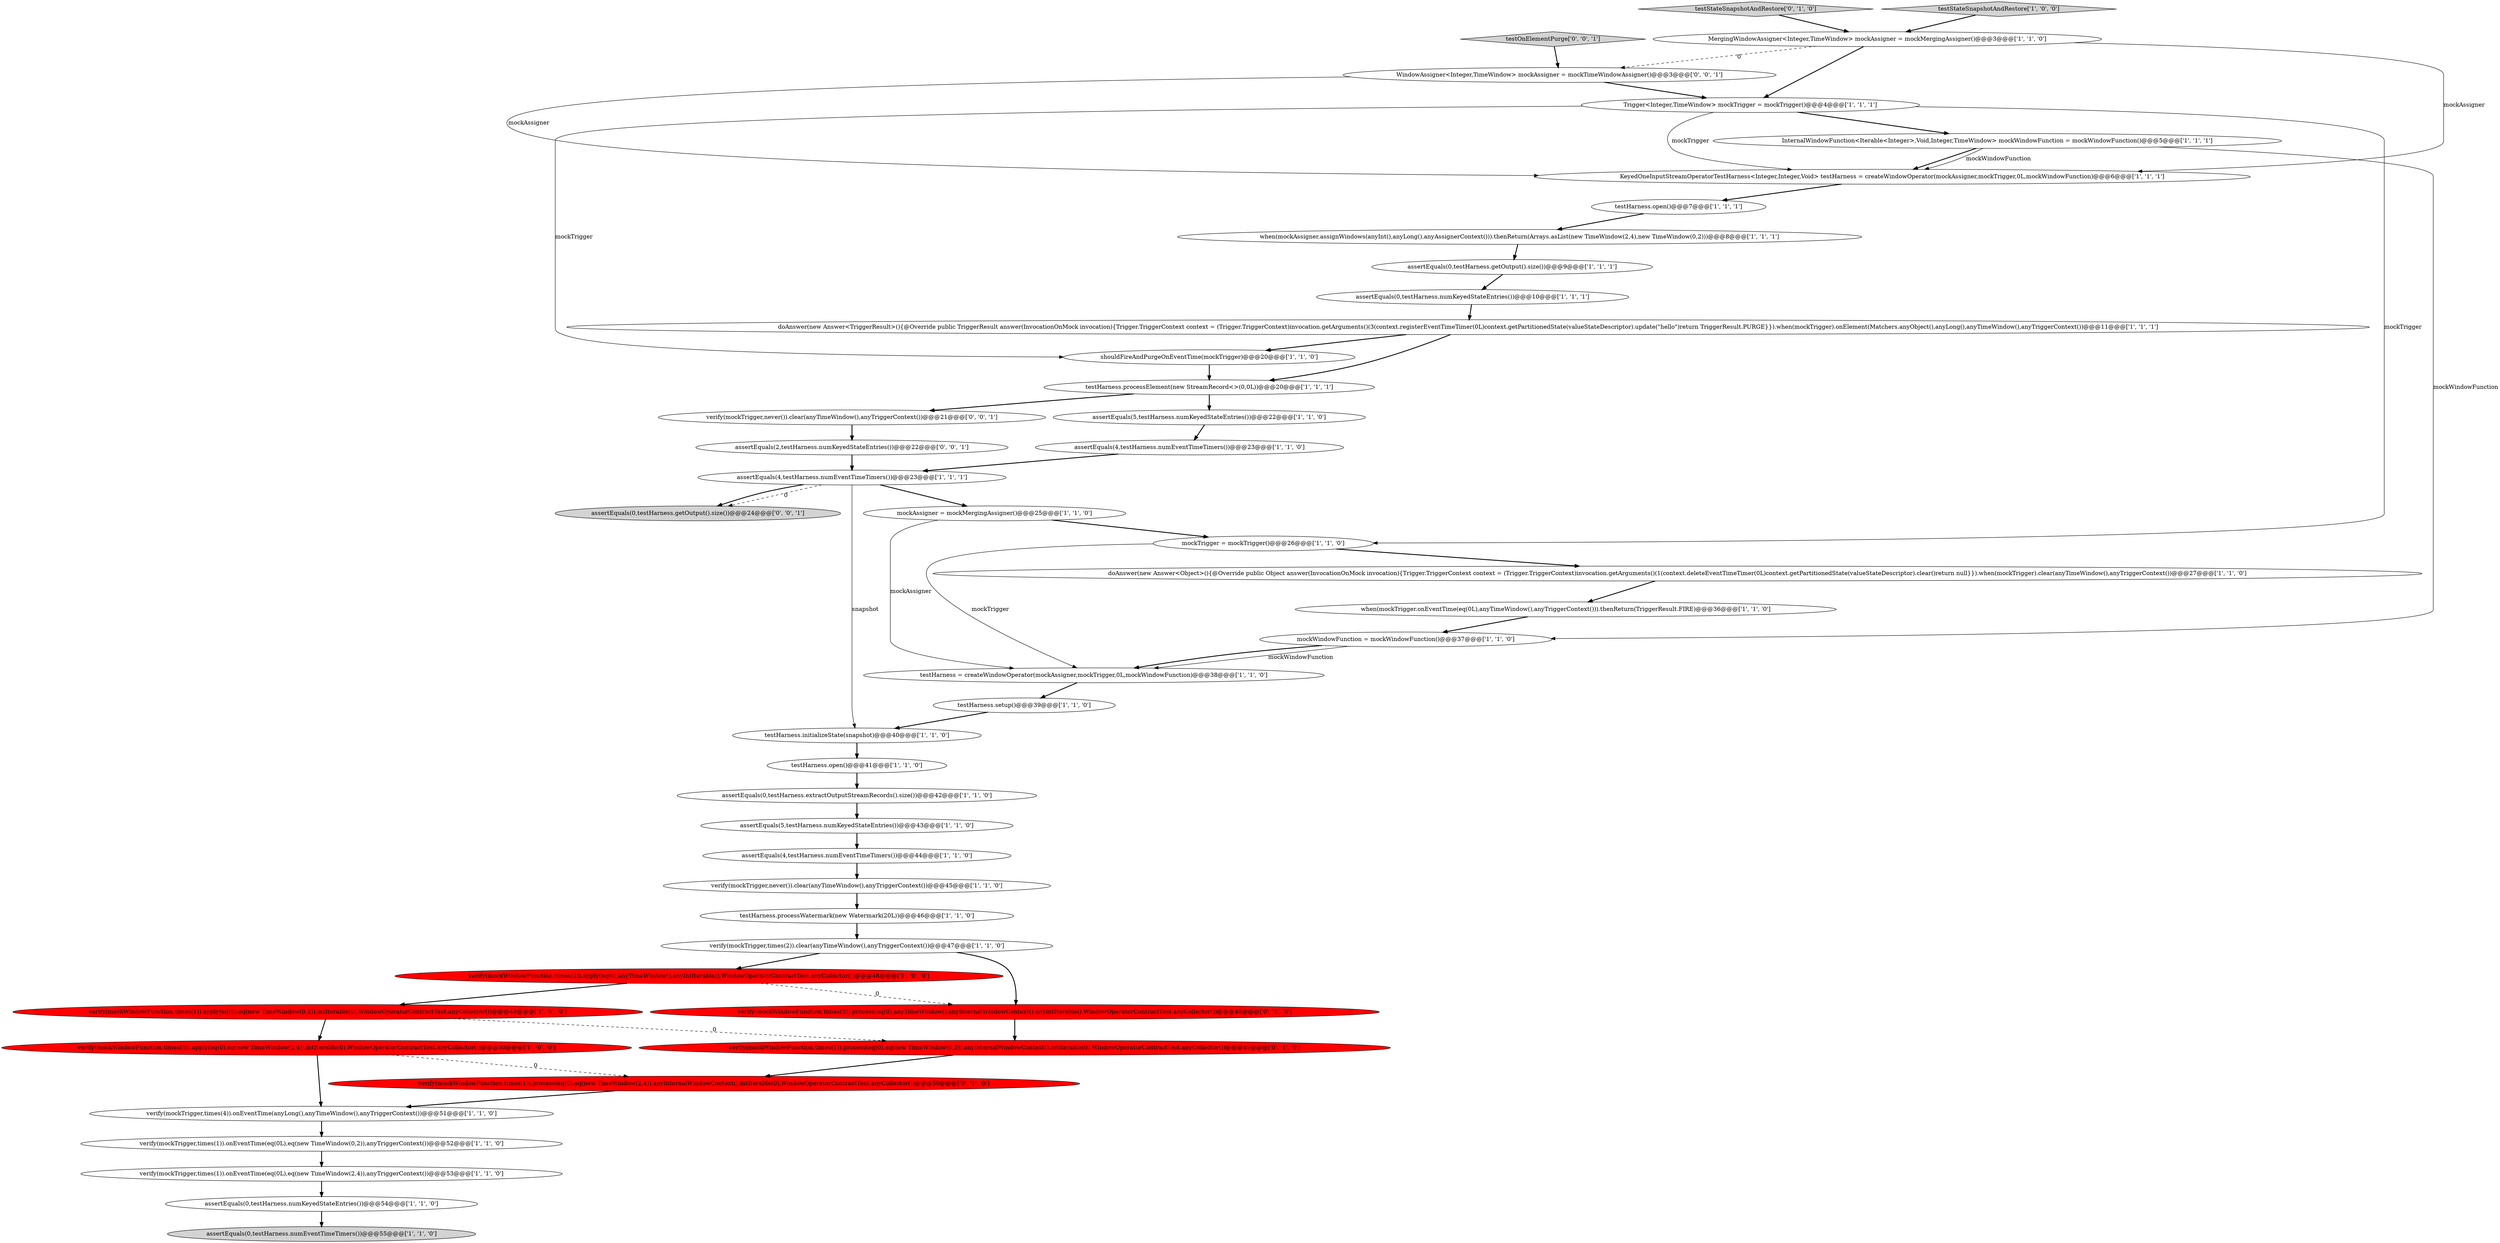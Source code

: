 digraph {
26 [style = filled, label = "testHarness = createWindowOperator(mockAssigner,mockTrigger,0L,mockWindowFunction)@@@38@@@['1', '1', '0']", fillcolor = white, shape = ellipse image = "AAA0AAABBB1BBB"];
7 [style = filled, label = "assertEquals(5,testHarness.numKeyedStateEntries())@@@22@@@['1', '1', '0']", fillcolor = white, shape = ellipse image = "AAA0AAABBB1BBB"];
35 [style = filled, label = "assertEquals(4,testHarness.numEventTimeTimers())@@@44@@@['1', '1', '0']", fillcolor = white, shape = ellipse image = "AAA0AAABBB1BBB"];
39 [style = filled, label = "verify(mockWindowFunction,times(2)).process(eq(0),anyTimeWindow(),anyInternalWindowContext(),anyIntIterable(),WindowOperatorContractTest.anyCollector())@@@48@@@['0', '1', '0']", fillcolor = red, shape = ellipse image = "AAA1AAABBB2BBB"];
27 [style = filled, label = "mockTrigger = mockTrigger()@@@26@@@['1', '1', '0']", fillcolor = white, shape = ellipse image = "AAA0AAABBB1BBB"];
33 [style = filled, label = "testHarness.initializeState(snapshot)@@@40@@@['1', '1', '0']", fillcolor = white, shape = ellipse image = "AAA0AAABBB1BBB"];
15 [style = filled, label = "shouldFireAndPurgeOnEventTime(mockTrigger)@@@20@@@['1', '1', '0']", fillcolor = white, shape = ellipse image = "AAA0AAABBB1BBB"];
29 [style = filled, label = "Trigger<Integer,TimeWindow> mockTrigger = mockTrigger()@@@4@@@['1', '1', '1']", fillcolor = white, shape = ellipse image = "AAA0AAABBB1BBB"];
25 [style = filled, label = "InternalWindowFunction<Iterable<Integer>,Void,Integer,TimeWindow> mockWindowFunction = mockWindowFunction()@@@5@@@['1', '1', '1']", fillcolor = white, shape = ellipse image = "AAA0AAABBB1BBB"];
2 [style = filled, label = "mockAssigner = mockMergingAssigner()@@@25@@@['1', '1', '0']", fillcolor = white, shape = ellipse image = "AAA0AAABBB1BBB"];
46 [style = filled, label = "verify(mockTrigger,never()).clear(anyTimeWindow(),anyTriggerContext())@@@21@@@['0', '0', '1']", fillcolor = white, shape = ellipse image = "AAA0AAABBB3BBB"];
11 [style = filled, label = "MergingWindowAssigner<Integer,TimeWindow> mockAssigner = mockMergingAssigner()@@@3@@@['1', '1', '0']", fillcolor = white, shape = ellipse image = "AAA0AAABBB1BBB"];
9 [style = filled, label = "assertEquals(0,testHarness.numKeyedStateEntries())@@@10@@@['1', '1', '1']", fillcolor = white, shape = ellipse image = "AAA0AAABBB1BBB"];
12 [style = filled, label = "when(mockTrigger.onEventTime(eq(0L),anyTimeWindow(),anyTriggerContext())).thenReturn(TriggerResult.FIRE)@@@36@@@['1', '1', '0']", fillcolor = white, shape = ellipse image = "AAA0AAABBB1BBB"];
10 [style = filled, label = "verify(mockTrigger,never()).clear(anyTimeWindow(),anyTriggerContext())@@@45@@@['1', '1', '0']", fillcolor = white, shape = ellipse image = "AAA0AAABBB1BBB"];
3 [style = filled, label = "testHarness.setup()@@@39@@@['1', '1', '0']", fillcolor = white, shape = ellipse image = "AAA0AAABBB1BBB"];
24 [style = filled, label = "when(mockAssigner.assignWindows(anyInt(),anyLong(),anyAssignerContext())).thenReturn(Arrays.asList(new TimeWindow(2,4),new TimeWindow(0,2)))@@@8@@@['1', '1', '1']", fillcolor = white, shape = ellipse image = "AAA0AAABBB1BBB"];
23 [style = filled, label = "doAnswer(new Answer<TriggerResult>(){@Override public TriggerResult answer(InvocationOnMock invocation){Trigger.TriggerContext context = (Trigger.TriggerContext)invocation.getArguments()(3(context.registerEventTimeTimer(0L)context.getPartitionedState(valueStateDescriptor).update(\"hello\")return TriggerResult.PURGE}}).when(mockTrigger).onElement(Matchers.anyObject(),anyLong(),anyTimeWindow(),anyTriggerContext())@@@11@@@['1', '1', '1']", fillcolor = white, shape = ellipse image = "AAA0AAABBB1BBB"];
28 [style = filled, label = "verify(mockWindowFunction,times(1)).apply(eq(0),eq(new TimeWindow(0,2)),intIterable(0),WindowOperatorContractTest.anyCollector())@@@49@@@['1', '0', '0']", fillcolor = red, shape = ellipse image = "AAA1AAABBB1BBB"];
0 [style = filled, label = "assertEquals(5,testHarness.numKeyedStateEntries())@@@43@@@['1', '1', '0']", fillcolor = white, shape = ellipse image = "AAA0AAABBB1BBB"];
5 [style = filled, label = "verify(mockWindowFunction,times(1)).apply(eq(0),eq(new TimeWindow(2,4)),intIterable(0),WindowOperatorContractTest.anyCollector())@@@50@@@['1', '0', '0']", fillcolor = red, shape = ellipse image = "AAA1AAABBB1BBB"];
31 [style = filled, label = "verify(mockTrigger,times(4)).onEventTime(anyLong(),anyTimeWindow(),anyTriggerContext())@@@51@@@['1', '1', '0']", fillcolor = white, shape = ellipse image = "AAA0AAABBB1BBB"];
14 [style = filled, label = "assertEquals(0,testHarness.extractOutputStreamRecords().size())@@@42@@@['1', '1', '0']", fillcolor = white, shape = ellipse image = "AAA0AAABBB1BBB"];
37 [style = filled, label = "testHarness.processElement(new StreamRecord<>(0,0L))@@@20@@@['1', '1', '1']", fillcolor = white, shape = ellipse image = "AAA0AAABBB1BBB"];
40 [style = filled, label = "verify(mockWindowFunction,times(1)).process(eq(0),eq(new TimeWindow(2,4)),anyInternalWindowContext(),intIterable(0),WindowOperatorContractTest.anyCollector())@@@50@@@['0', '1', '0']", fillcolor = red, shape = ellipse image = "AAA1AAABBB2BBB"];
32 [style = filled, label = "assertEquals(0,testHarness.getOutput().size())@@@9@@@['1', '1', '1']", fillcolor = white, shape = ellipse image = "AAA0AAABBB1BBB"];
41 [style = filled, label = "testStateSnapshotAndRestore['0', '1', '0']", fillcolor = lightgray, shape = diamond image = "AAA0AAABBB2BBB"];
1 [style = filled, label = "testHarness.open()@@@41@@@['1', '1', '0']", fillcolor = white, shape = ellipse image = "AAA0AAABBB1BBB"];
22 [style = filled, label = "testHarness.open()@@@7@@@['1', '1', '1']", fillcolor = white, shape = ellipse image = "AAA0AAABBB1BBB"];
4 [style = filled, label = "verify(mockWindowFunction,times(2)).apply(eq(0),anyTimeWindow(),anyIntIterable(),WindowOperatorContractTest.anyCollector())@@@48@@@['1', '0', '0']", fillcolor = red, shape = ellipse image = "AAA1AAABBB1BBB"];
43 [style = filled, label = "assertEquals(0,testHarness.getOutput().size())@@@24@@@['0', '0', '1']", fillcolor = lightgray, shape = ellipse image = "AAA0AAABBB3BBB"];
16 [style = filled, label = "doAnswer(new Answer<Object>(){@Override public Object answer(InvocationOnMock invocation){Trigger.TriggerContext context = (Trigger.TriggerContext)invocation.getArguments()(1(context.deleteEventTimeTimer(0L)context.getPartitionedState(valueStateDescriptor).clear()return null}}).when(mockTrigger).clear(anyTimeWindow(),anyTriggerContext())@@@27@@@['1', '1', '0']", fillcolor = white, shape = ellipse image = "AAA0AAABBB1BBB"];
8 [style = filled, label = "verify(mockTrigger,times(1)).onEventTime(eq(0L),eq(new TimeWindow(0,2)),anyTriggerContext())@@@52@@@['1', '1', '0']", fillcolor = white, shape = ellipse image = "AAA0AAABBB1BBB"];
21 [style = filled, label = "verify(mockTrigger,times(2)).clear(anyTimeWindow(),anyTriggerContext())@@@47@@@['1', '1', '0']", fillcolor = white, shape = ellipse image = "AAA0AAABBB1BBB"];
19 [style = filled, label = "assertEquals(4,testHarness.numEventTimeTimers())@@@23@@@['1', '1', '0']", fillcolor = white, shape = ellipse image = "AAA0AAABBB1BBB"];
30 [style = filled, label = "KeyedOneInputStreamOperatorTestHarness<Integer,Integer,Void> testHarness = createWindowOperator(mockAssigner,mockTrigger,0L,mockWindowFunction)@@@6@@@['1', '1', '1']", fillcolor = white, shape = ellipse image = "AAA0AAABBB1BBB"];
18 [style = filled, label = "testHarness.processWatermark(new Watermark(20L))@@@46@@@['1', '1', '0']", fillcolor = white, shape = ellipse image = "AAA0AAABBB1BBB"];
6 [style = filled, label = "testStateSnapshotAndRestore['1', '0', '0']", fillcolor = lightgray, shape = diamond image = "AAA0AAABBB1BBB"];
17 [style = filled, label = "assertEquals(4,testHarness.numEventTimeTimers())@@@23@@@['1', '1', '1']", fillcolor = white, shape = ellipse image = "AAA0AAABBB1BBB"];
20 [style = filled, label = "assertEquals(0,testHarness.numKeyedStateEntries())@@@54@@@['1', '1', '0']", fillcolor = white, shape = ellipse image = "AAA0AAABBB1BBB"];
42 [style = filled, label = "WindowAssigner<Integer,TimeWindow> mockAssigner = mockTimeWindowAssigner()@@@3@@@['0', '0', '1']", fillcolor = white, shape = ellipse image = "AAA0AAABBB3BBB"];
13 [style = filled, label = "verify(mockTrigger,times(1)).onEventTime(eq(0L),eq(new TimeWindow(2,4)),anyTriggerContext())@@@53@@@['1', '1', '0']", fillcolor = white, shape = ellipse image = "AAA0AAABBB1BBB"];
44 [style = filled, label = "assertEquals(2,testHarness.numKeyedStateEntries())@@@22@@@['0', '0', '1']", fillcolor = white, shape = ellipse image = "AAA0AAABBB3BBB"];
36 [style = filled, label = "assertEquals(0,testHarness.numEventTimeTimers())@@@55@@@['1', '1', '0']", fillcolor = lightgray, shape = ellipse image = "AAA0AAABBB1BBB"];
38 [style = filled, label = "verify(mockWindowFunction,times(1)).process(eq(0),eq(new TimeWindow(0,2)),anyInternalWindowContext(),intIterable(0),WindowOperatorContractTest.anyCollector())@@@49@@@['0', '1', '0']", fillcolor = red, shape = ellipse image = "AAA1AAABBB2BBB"];
45 [style = filled, label = "testOnElementPurge['0', '0', '1']", fillcolor = lightgray, shape = diamond image = "AAA0AAABBB3BBB"];
34 [style = filled, label = "mockWindowFunction = mockWindowFunction()@@@37@@@['1', '1', '0']", fillcolor = white, shape = ellipse image = "AAA0AAABBB1BBB"];
46->44 [style = bold, label=""];
10->18 [style = bold, label=""];
30->22 [style = bold, label=""];
28->5 [style = bold, label=""];
34->26 [style = solid, label="mockWindowFunction"];
17->43 [style = dashed, label="0"];
25->34 [style = solid, label="mockWindowFunction"];
29->15 [style = solid, label="mockTrigger"];
26->3 [style = bold, label=""];
25->30 [style = bold, label=""];
24->32 [style = bold, label=""];
23->15 [style = bold, label=""];
11->29 [style = bold, label=""];
29->25 [style = bold, label=""];
2->26 [style = solid, label="mockAssigner"];
12->34 [style = bold, label=""];
5->40 [style = dashed, label="0"];
33->1 [style = bold, label=""];
19->17 [style = bold, label=""];
3->33 [style = bold, label=""];
41->11 [style = bold, label=""];
27->16 [style = bold, label=""];
11->30 [style = solid, label="mockAssigner"];
17->33 [style = solid, label="snapshot"];
4->39 [style = dashed, label="0"];
29->27 [style = solid, label="mockTrigger"];
42->29 [style = bold, label=""];
44->17 [style = bold, label=""];
27->26 [style = solid, label="mockTrigger"];
28->38 [style = dashed, label="0"];
37->7 [style = bold, label=""];
4->28 [style = bold, label=""];
9->23 [style = bold, label=""];
17->43 [style = bold, label=""];
32->9 [style = bold, label=""];
25->30 [style = solid, label="mockWindowFunction"];
23->37 [style = bold, label=""];
37->46 [style = bold, label=""];
29->30 [style = solid, label="mockTrigger"];
17->2 [style = bold, label=""];
14->0 [style = bold, label=""];
34->26 [style = bold, label=""];
5->31 [style = bold, label=""];
21->39 [style = bold, label=""];
6->11 [style = bold, label=""];
39->38 [style = bold, label=""];
0->35 [style = bold, label=""];
2->27 [style = bold, label=""];
45->42 [style = bold, label=""];
1->14 [style = bold, label=""];
35->10 [style = bold, label=""];
11->42 [style = dashed, label="0"];
40->31 [style = bold, label=""];
22->24 [style = bold, label=""];
18->21 [style = bold, label=""];
38->40 [style = bold, label=""];
42->30 [style = solid, label="mockAssigner"];
15->37 [style = bold, label=""];
7->19 [style = bold, label=""];
16->12 [style = bold, label=""];
31->8 [style = bold, label=""];
20->36 [style = bold, label=""];
8->13 [style = bold, label=""];
21->4 [style = bold, label=""];
13->20 [style = bold, label=""];
}
